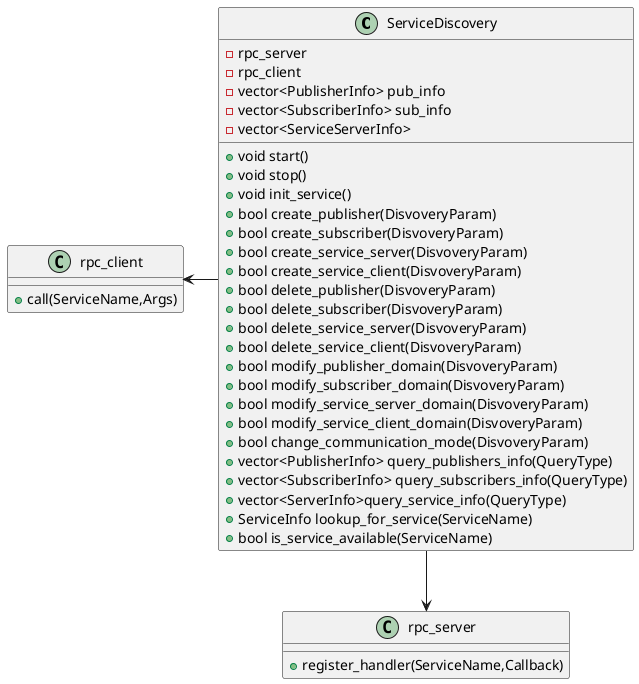 @startuml
class ServiceDiscovery{
    +void start()
    +void stop()
    +void init_service()
    +bool create_publisher(DisvoveryParam)
    +bool create_subscriber(DisvoveryParam)
    +bool create_service_server(DisvoveryParam)
    +bool create_service_client(DisvoveryParam)
    +bool delete_publisher(DisvoveryParam)
    +bool delete_subscriber(DisvoveryParam)
    +bool delete_service_server(DisvoveryParam)
    +bool delete_service_client(DisvoveryParam)
    +bool modify_publisher_domain(DisvoveryParam)
    +bool modify_subscriber_domain(DisvoveryParam)
    +bool modify_service_server_domain(DisvoveryParam)
    +bool modify_service_client_domain(DisvoveryParam)
    +bool change_communication_mode(DisvoveryParam)
    +vector<PublisherInfo> query_publishers_info(QueryType)
    +vector<SubscriberInfo> query_subscribers_info(QueryType)
    +vector<ServerInfo>query_service_info(QueryType)
    +ServiceInfo lookup_for_service(ServiceName)
    +bool is_service_available(ServiceName)
    - rpc_server
    - rpc_client
    - vector<PublisherInfo> pub_info
    - vector<SubscriberInfo> sub_info
    - vector<ServiceServerInfo> 
}

class rpc_server{
    + register_handler(ServiceName,Callback)
}

class rpc_client{
    + call(ServiceName,Args)
}

ServiceDiscovery -left-> rpc_client
ServiceDiscovery --> rpc_server
@enduml